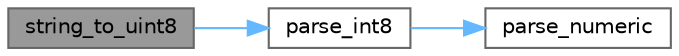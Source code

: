digraph "string_to_uint8"
{
 // LATEX_PDF_SIZE
  bgcolor="transparent";
  edge [fontname=Helvetica,fontsize=10,labelfontname=Helvetica,labelfontsize=10];
  node [fontname=Helvetica,fontsize=10,shape=box,height=0.2,width=0.4];
  rankdir="LR";
  Node1 [id="Node000001",label="string_to_uint8",height=0.2,width=0.4,color="gray40", fillcolor="grey60", style="filled", fontcolor="black",tooltip="convert a number in string to TDS_UINT8"];
  Node1 -> Node2 [id="edge1_Node000001_Node000002",color="steelblue1",style="solid",tooltip=" "];
  Node2 [id="Node000002",label="parse_int8",height=0.2,width=0.4,color="grey40", fillcolor="white", style="filled",URL="$a00575.html#gace939c1fa676d172cb0cae94848b7fac",tooltip="convert a number in string to TDS_INT8"];
  Node2 -> Node3 [id="edge2_Node000002_Node000003",color="steelblue1",style="solid",tooltip=" "];
  Node3 [id="Node000003",label="parse_numeric",height=0.2,width=0.4,color="grey40", fillcolor="white", style="filled",URL="$a00575.html#ga53a19b5da172ff364d01e8f04b97015a",tooltip="Parse a string for numbers."];
}
